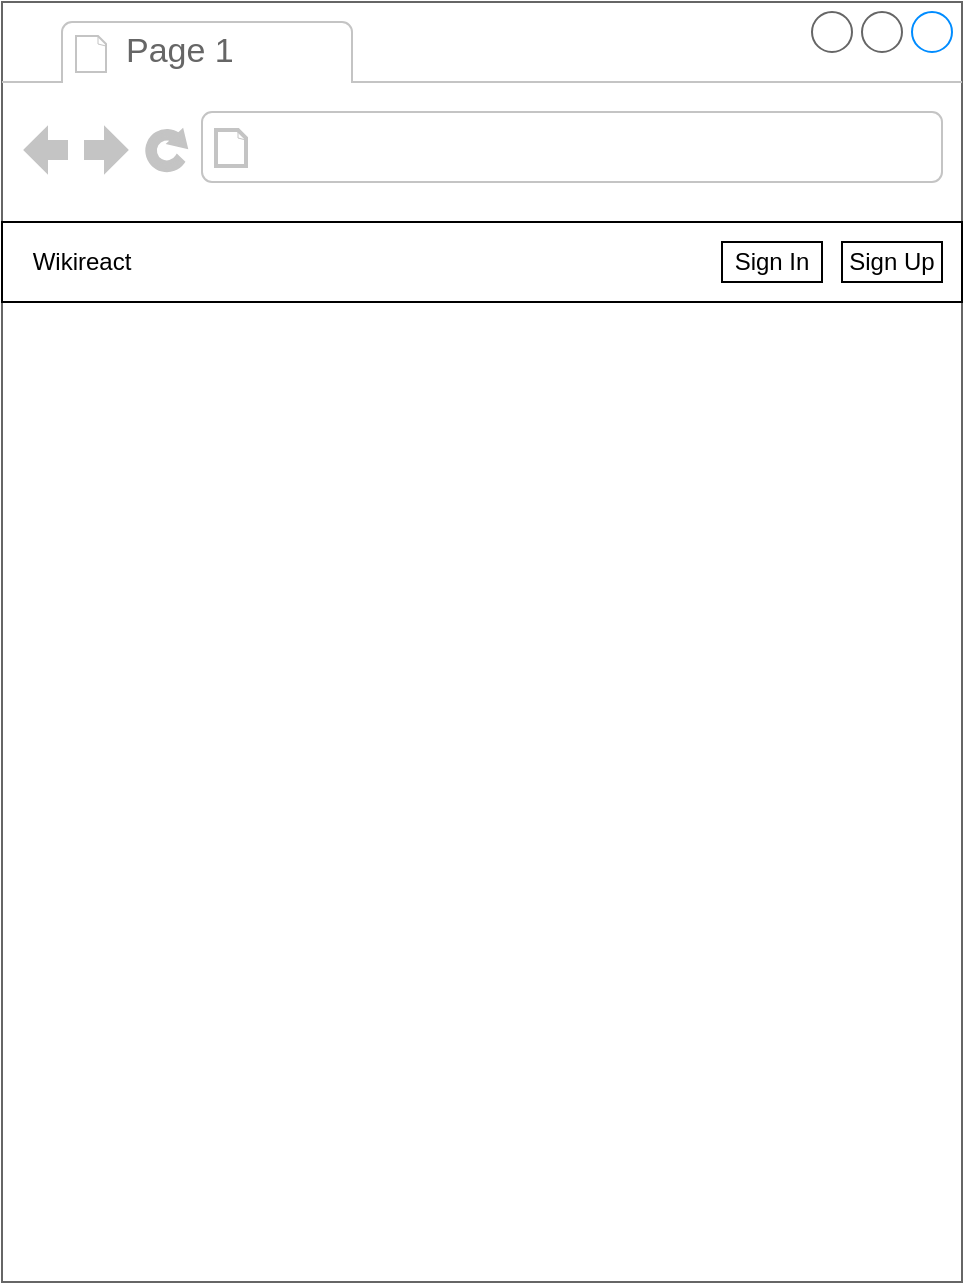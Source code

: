 <mxfile version="13.3.7" type="device"><diagram id="HkNK9aju8JN8la28Dyc0" name="01 - mockup"><mxGraphModel dx="1301" dy="721" grid="1" gridSize="10" guides="1" tooltips="1" connect="1" arrows="1" fold="1" page="1" pageScale="1" pageWidth="1920" pageHeight="1200" math="0" shadow="0"><root><mxCell id="0"/><mxCell id="1" parent="0"/><mxCell id="GqOY4daR1peMHWMgLYHD-1" value="" style="strokeWidth=1;shadow=0;dashed=0;align=center;html=1;shape=mxgraph.mockup.containers.browserWindow;rSize=0;strokeColor=#666666;strokeColor2=#008cff;strokeColor3=#c4c4c4;mainText=,;recursiveResize=0;" vertex="1" parent="1"><mxGeometry x="460" y="190" width="480" height="640" as="geometry"/></mxCell><mxCell id="GqOY4daR1peMHWMgLYHD-2" value="Page 1" style="strokeWidth=1;shadow=0;dashed=0;align=center;html=1;shape=mxgraph.mockup.containers.anchor;fontSize=17;fontColor=#666666;align=left;" vertex="1" parent="GqOY4daR1peMHWMgLYHD-1"><mxGeometry x="60" y="12" width="110" height="26" as="geometry"/></mxCell><mxCell id="GqOY4daR1peMHWMgLYHD-3" value="" style="strokeWidth=1;shadow=0;dashed=0;align=center;html=1;shape=mxgraph.mockup.containers.anchor;rSize=0;fontSize=17;fontColor=#666666;align=left;" vertex="1" parent="GqOY4daR1peMHWMgLYHD-1"><mxGeometry x="130" y="60" width="250" height="26" as="geometry"/></mxCell><mxCell id="GqOY4daR1peMHWMgLYHD-4" value="" style="rounded=0;whiteSpace=wrap;html=1;" vertex="1" parent="GqOY4daR1peMHWMgLYHD-1"><mxGeometry y="110" width="480" height="40" as="geometry"/></mxCell><mxCell id="GqOY4daR1peMHWMgLYHD-6" value="Sign Up" style="rounded=0;whiteSpace=wrap;html=1;" vertex="1" parent="GqOY4daR1peMHWMgLYHD-1"><mxGeometry x="420" y="120" width="50" height="20" as="geometry"/></mxCell><mxCell id="GqOY4daR1peMHWMgLYHD-8" value="Sign In" style="rounded=0;whiteSpace=wrap;html=1;" vertex="1" parent="GqOY4daR1peMHWMgLYHD-1"><mxGeometry x="360" y="120" width="50" height="20" as="geometry"/></mxCell><mxCell id="GqOY4daR1peMHWMgLYHD-5" value="Wikireact" style="text;html=1;strokeColor=none;fillColor=none;align=center;verticalAlign=middle;whiteSpace=wrap;rounded=0;" vertex="1" parent="1"><mxGeometry x="470" y="310" width="60" height="20" as="geometry"/></mxCell></root></mxGraphModel></diagram></mxfile>